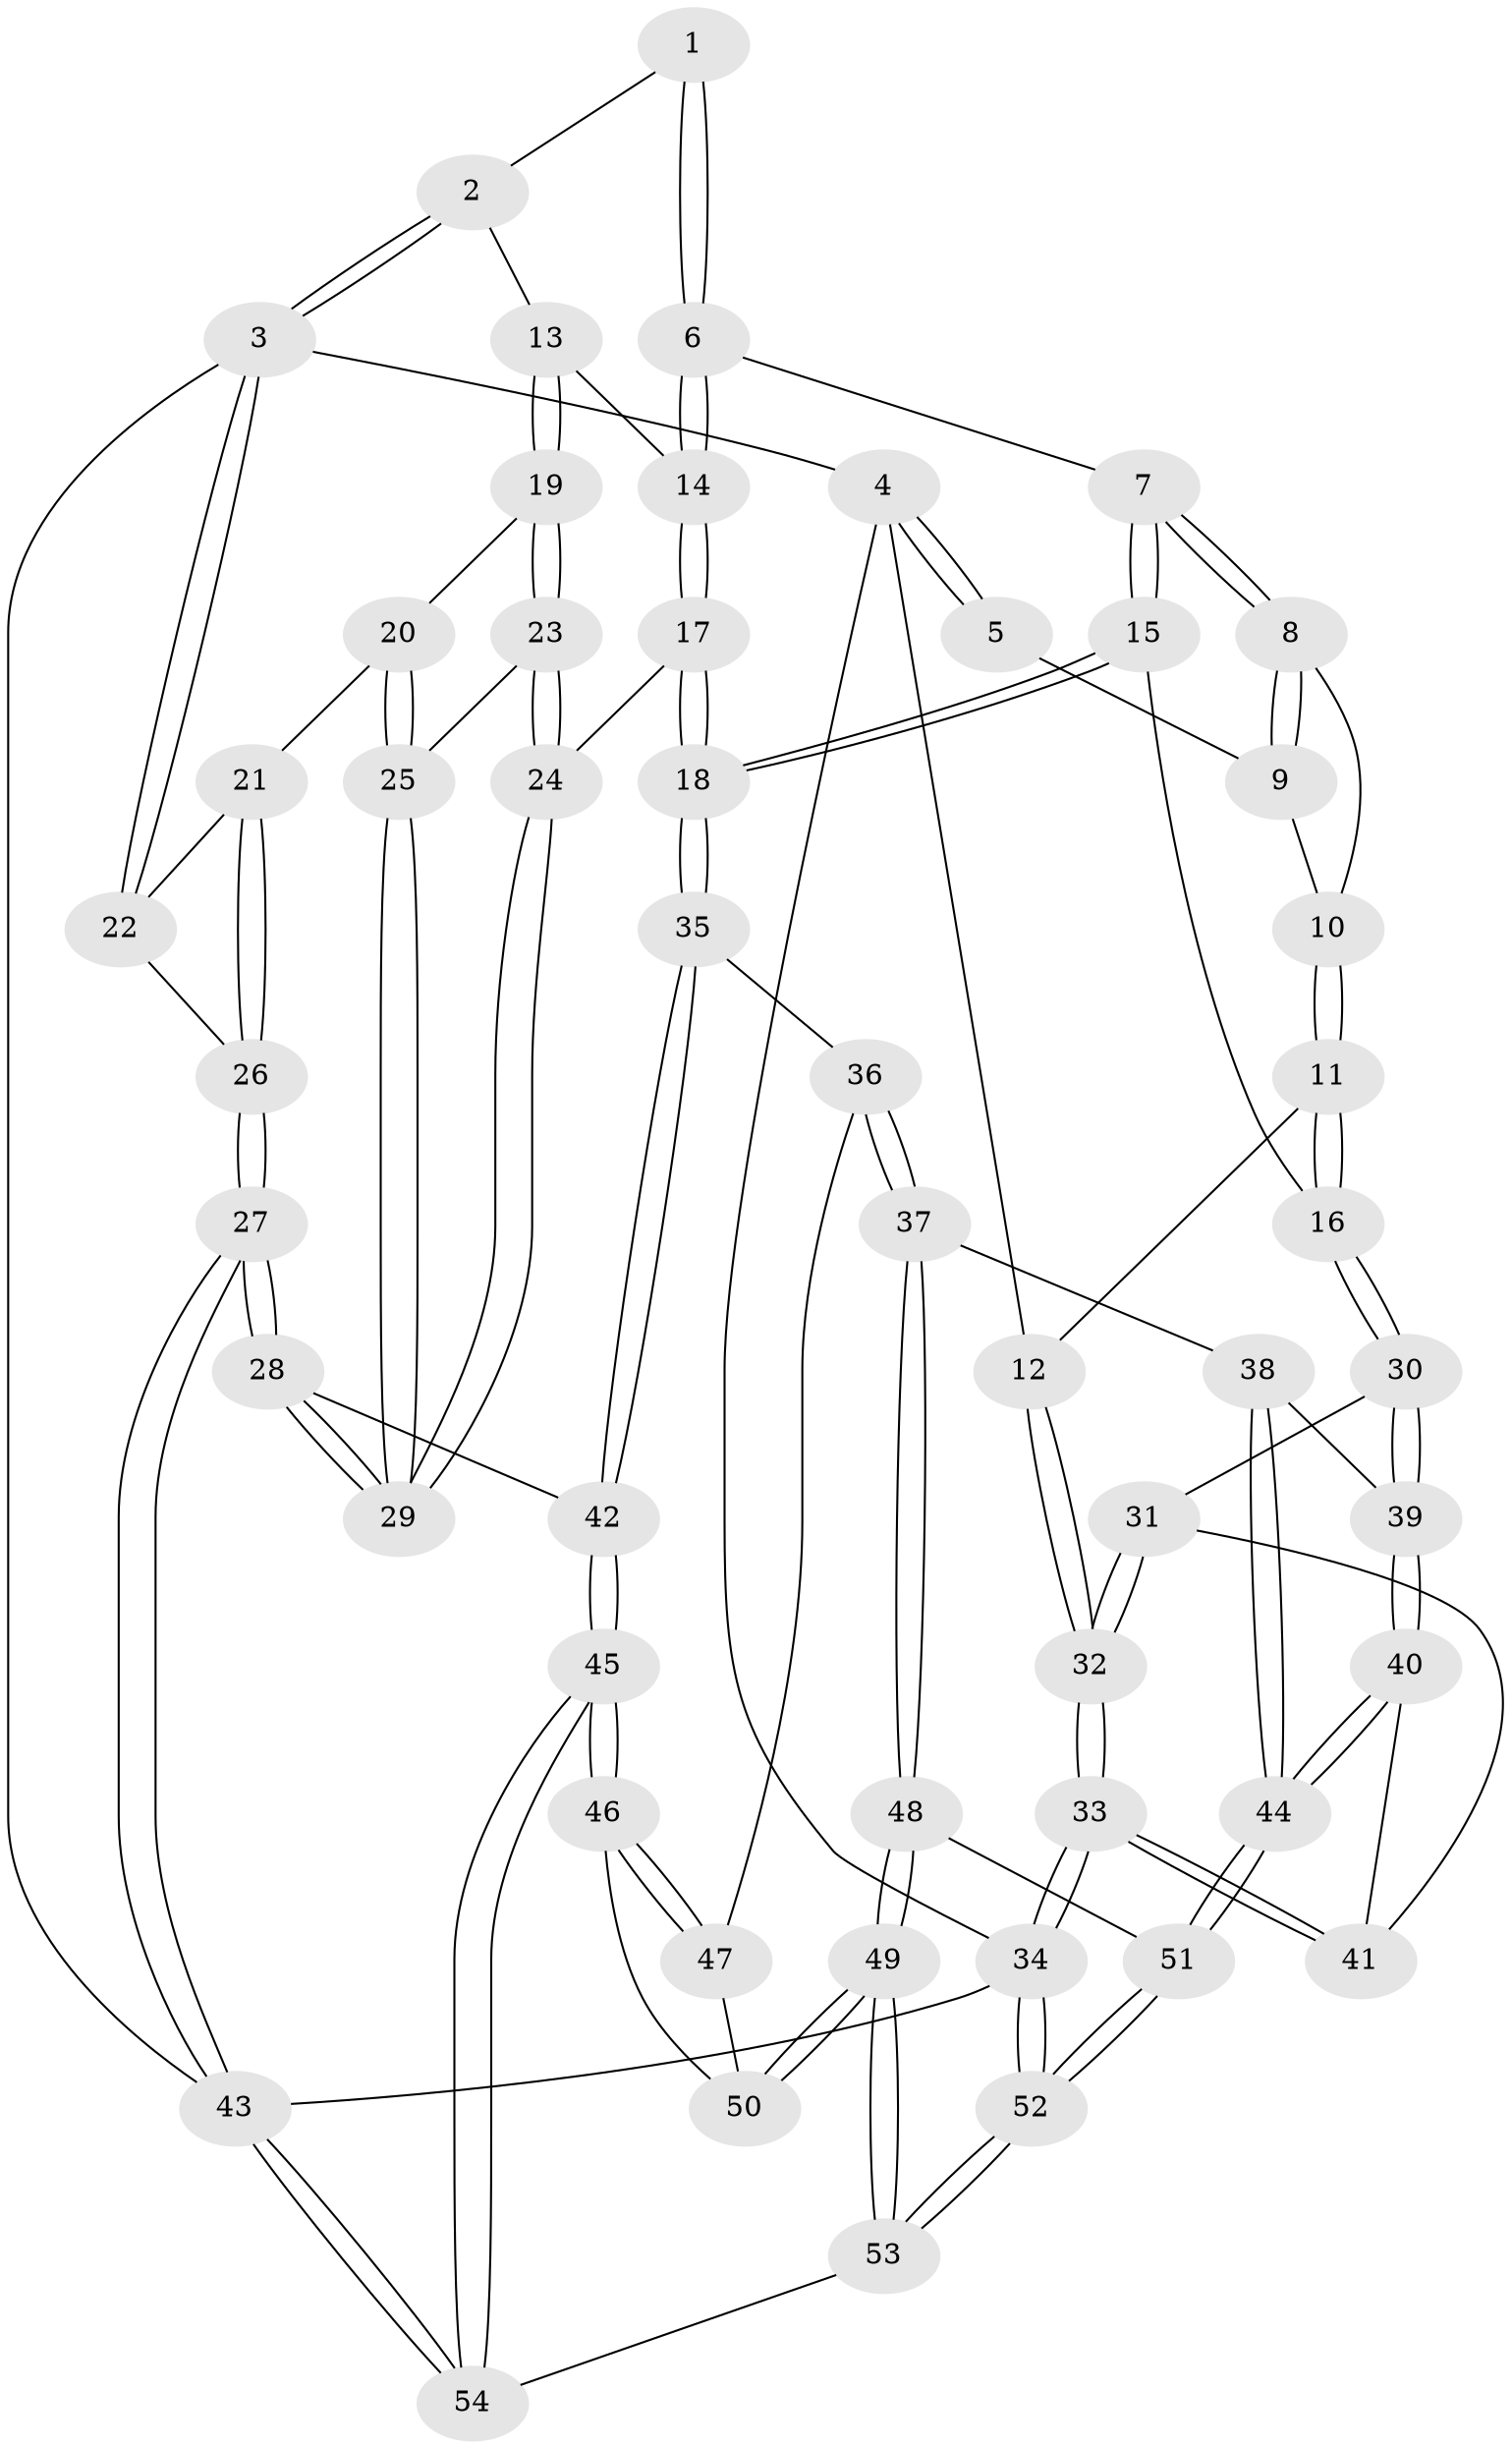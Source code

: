 // coarse degree distribution, {2: 0.09375, 3: 0.1875, 5: 0.40625, 7: 0.09375, 4: 0.15625, 6: 0.0625}
// Generated by graph-tools (version 1.1) at 2025/06/03/04/25 22:06:05]
// undirected, 54 vertices, 132 edges
graph export_dot {
graph [start="1"]
  node [color=gray90,style=filled];
  1 [pos="+0.21269199403422231+0"];
  2 [pos="+0.5694978448439368+0"];
  3 [pos="+1+0"];
  4 [pos="+0+0"];
  5 [pos="+0.1542083839931379+0"];
  6 [pos="+0.3480327026825988+0.2651694401865857"];
  7 [pos="+0.3438256682424556+0.2689234370601725"];
  8 [pos="+0.3261922621349584+0.26446403417839304"];
  9 [pos="+0.15488494640636188+0"];
  10 [pos="+0.1522562807129887+0.22862494795902252"];
  11 [pos="+0.09625991965162535+0.32302932546541707"];
  12 [pos="+0+0.30454912997537986"];
  13 [pos="+0.5756536405867866+0.15176808424417654"];
  14 [pos="+0.5566993605371594+0.17724177980308528"];
  15 [pos="+0.30725463911497575+0.4845908131087442"];
  16 [pos="+0.21003439044441485+0.5065170669224945"];
  17 [pos="+0.5016550857712055+0.5261570563759574"];
  18 [pos="+0.4895645634121324+0.5377570908063506"];
  19 [pos="+0.7217146427350799+0.259819229940514"];
  20 [pos="+0.7649383545335106+0.29069141258734466"];
  21 [pos="+0.8600229227985453+0.2595804171835137"];
  22 [pos="+1+0"];
  23 [pos="+0.5365325470262928+0.5179326437113362"];
  24 [pos="+0.5310737181758258+0.5203943496371779"];
  25 [pos="+0.7620954788819316+0.41999628273673995"];
  26 [pos="+1+0.5274786906551087"];
  27 [pos="+1+0.6857873270444743"];
  28 [pos="+0.9856553046683171+0.6787466173640668"];
  29 [pos="+0.9791002668277029+0.67291259906005"];
  30 [pos="+0.19523842353438264+0.5279011411947375"];
  31 [pos="+0.1376422997728865+0.5492538319854465"];
  32 [pos="+0+0.5422312694035771"];
  33 [pos="+0+0.7176570526628946"];
  34 [pos="+0+1"];
  35 [pos="+0.4999842143975913+0.6105309026089414"];
  36 [pos="+0.4587543975420188+0.6872483986021516"];
  37 [pos="+0.2743555558469228+0.7463979521788147"];
  38 [pos="+0.24669652893797925+0.7163317573726715"];
  39 [pos="+0.20208569392298054+0.5727875185814503"];
  40 [pos="+0.09821264938098329+0.7734214635849394"];
  41 [pos="+0.0431125323246347+0.7035401772166032"];
  42 [pos="+0.7357261586091267+0.792654683911067"];
  43 [pos="+1+1"];
  44 [pos="+0.10442887791292871+0.790024141533918"];
  45 [pos="+0.6568391831676157+0.9292699911294209"];
  46 [pos="+0.6349710537192367+0.9167136365120616"];
  47 [pos="+0.4584496803234791+0.702690683820744"];
  48 [pos="+0.28028479613414353+0.8522506071820641"];
  49 [pos="+0.32367507698817405+0.9336347244900521"];
  50 [pos="+0.43707164507908114+0.8313891190936471"];
  51 [pos="+0.09966601350126013+0.8241569297301071"];
  52 [pos="+0+1"];
  53 [pos="+0.30841988576217755+1"];
  54 [pos="+0.6309795705837309+1"];
  1 -- 2;
  1 -- 6;
  1 -- 6;
  2 -- 3;
  2 -- 3;
  2 -- 13;
  3 -- 4;
  3 -- 22;
  3 -- 22;
  3 -- 43;
  4 -- 5;
  4 -- 5;
  4 -- 12;
  4 -- 34;
  5 -- 9;
  6 -- 7;
  6 -- 14;
  6 -- 14;
  7 -- 8;
  7 -- 8;
  7 -- 15;
  7 -- 15;
  8 -- 9;
  8 -- 9;
  8 -- 10;
  9 -- 10;
  10 -- 11;
  10 -- 11;
  11 -- 12;
  11 -- 16;
  11 -- 16;
  12 -- 32;
  12 -- 32;
  13 -- 14;
  13 -- 19;
  13 -- 19;
  14 -- 17;
  14 -- 17;
  15 -- 16;
  15 -- 18;
  15 -- 18;
  16 -- 30;
  16 -- 30;
  17 -- 18;
  17 -- 18;
  17 -- 24;
  18 -- 35;
  18 -- 35;
  19 -- 20;
  19 -- 23;
  19 -- 23;
  20 -- 21;
  20 -- 25;
  20 -- 25;
  21 -- 22;
  21 -- 26;
  21 -- 26;
  22 -- 26;
  23 -- 24;
  23 -- 24;
  23 -- 25;
  24 -- 29;
  24 -- 29;
  25 -- 29;
  25 -- 29;
  26 -- 27;
  26 -- 27;
  27 -- 28;
  27 -- 28;
  27 -- 43;
  27 -- 43;
  28 -- 29;
  28 -- 29;
  28 -- 42;
  30 -- 31;
  30 -- 39;
  30 -- 39;
  31 -- 32;
  31 -- 32;
  31 -- 41;
  32 -- 33;
  32 -- 33;
  33 -- 34;
  33 -- 34;
  33 -- 41;
  33 -- 41;
  34 -- 52;
  34 -- 52;
  34 -- 43;
  35 -- 36;
  35 -- 42;
  35 -- 42;
  36 -- 37;
  36 -- 37;
  36 -- 47;
  37 -- 38;
  37 -- 48;
  37 -- 48;
  38 -- 39;
  38 -- 44;
  38 -- 44;
  39 -- 40;
  39 -- 40;
  40 -- 41;
  40 -- 44;
  40 -- 44;
  42 -- 45;
  42 -- 45;
  43 -- 54;
  43 -- 54;
  44 -- 51;
  44 -- 51;
  45 -- 46;
  45 -- 46;
  45 -- 54;
  45 -- 54;
  46 -- 47;
  46 -- 47;
  46 -- 50;
  47 -- 50;
  48 -- 49;
  48 -- 49;
  48 -- 51;
  49 -- 50;
  49 -- 50;
  49 -- 53;
  49 -- 53;
  51 -- 52;
  51 -- 52;
  52 -- 53;
  52 -- 53;
  53 -- 54;
}
